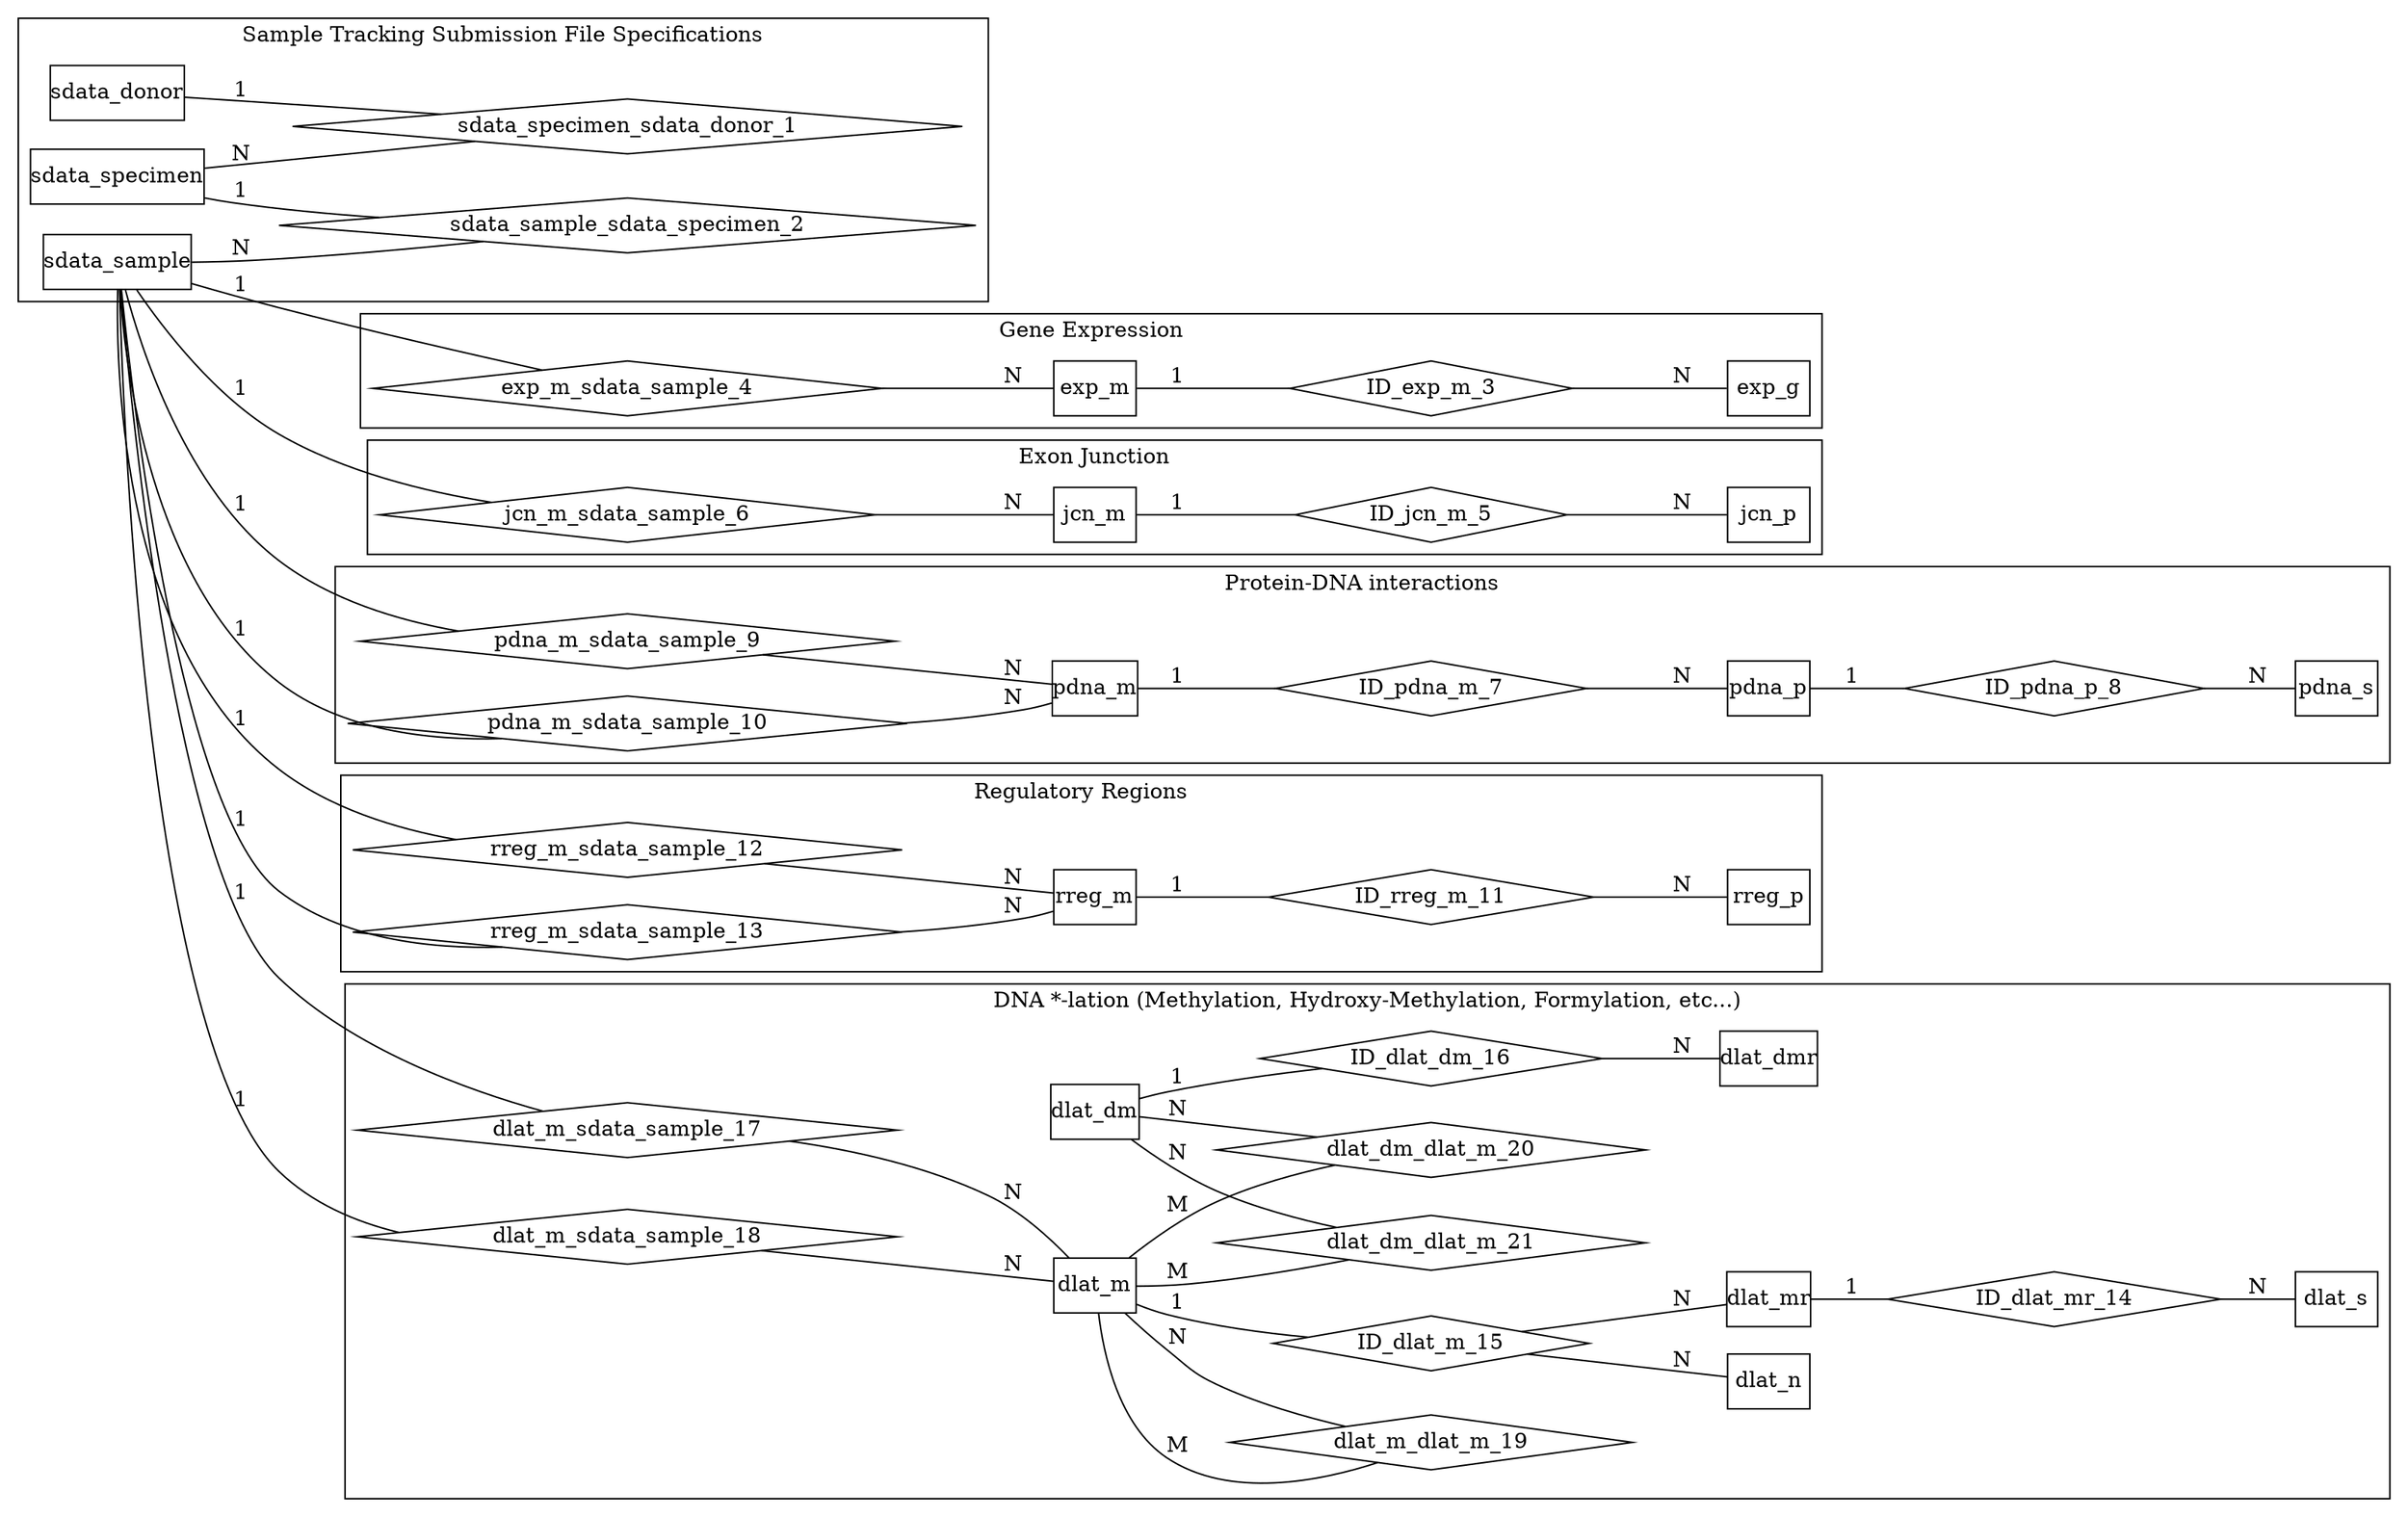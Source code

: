 digraph G {
	rankdir=LR;
	node [shape=box];
	edge [arrowhead=none];
	
	subgraph cluster_sdata {
		label="Sample Tracking Submission File Specifications"
	sdata_donor [texlbl="\graphicspath{{/home/jmfernandez/projects/BLUEPRINT/model/schema+tools/doc-templates/BLUEPRINT/icons/}} \arrayrulecolor{Black} \begin{tabular}{ c l }  \multicolumn{2}{c}{\textbf{\hyperref[tab:sdata_donor]{\Large{}Donor Data File}}} \\ \hline \includegraphics[height=1.6ex]{pk.pdf} & \hyperref[column:sdata.donor.donor_id]{\textbf{donor\-\_\-id}} \\  & \hyperref[column:sdata.donor.donor_sex]{\textbf{\textcolor{gray}{donor\-\_\-sex}}} \\  & \hyperref[column:sdata.donor.donor_region_of_residence]{donor\-\_\-region\-\_\-of\-\_\-residence} \\  & \hyperref[column:sdata.donor.donor_ethnicity]{\textcolor{gray}{donor\-\_\-ethnicity}} \\  & \hyperref[column:sdata.donor.notes]{\textcolor{gray}{notes}} \end{tabular}",style="top color=sdata_donor,rounded corners,drop shadow",margin="0,0"];
	sdata_specimen [texlbl="\graphicspath{{/home/jmfernandez/projects/BLUEPRINT/model/schema+tools/doc-templates/BLUEPRINT/icons/}} \arrayrulecolor{Black} \begin{tabular}{ c l }  \multicolumn{2}{c}{\textbf{\hyperref[tab:sdata_specimen]{\Large{}Specimen Data File}}} \\ \hline \includegraphics[height=1.6ex]{pk.pdf} & \hyperref[column:sdata.specimen.specimen_id]{\textbf{specimen\-\_\-id}} \\  & \hyperref[column:sdata.specimen.specimen_type]{specimen\-\_\-type} \\  & \hyperref[column:sdata.specimen.specimen_type_other]{\textcolor{gray}{specimen\-\_\-type\-\_\-other}} \\  & \hyperref[column:sdata.specimen.specimen_source]{\textcolor{gray}{specimen\-\_\-source}} \\  & \hyperref[column:sdata.specimen.specimen_collection_protocol]{\textcolor{gray}{specimen\-\_\-collection\-\_\-protocol}} \\  & \hyperref[column:sdata.specimen.donor_min_age_at_specimen_acquisition]{donor\-\_\-min\-\_\-age\-\_\-at\-\_\-specimen\-\_\-acquisition} \\  & \hyperref[column:sdata.specimen.donor_max_age_at_specimen_acquisition]{\textbf{\textcolor{gray}{donor\-\_\-max\-\_\-age\-\_\-at\-\_\-specimen\-\_\-acquisition}}} \\  & \hyperref[column:sdata.specimen.donor_health_status]{\textbf{\textcolor{gray}{donor\-\_\-health\-\_\-status}}} \\  & \hyperref[column:sdata.specimen.donor_disease]{\textbf{\textcolor{gray}{donor\-\_\-disease}}} \\  & \hyperref[column:sdata.specimen.specimen_processing]{specimen\-\_\-processing} \\  & \hyperref[column:sdata.specimen.specimen_processing_other]{\textcolor{gray}{specimen\-\_\-processing\-\_\-other}} \\  & \hyperref[column:sdata.specimen.specimen_storage]{specimen\-\_\-storage} \\  & \hyperref[column:sdata.specimen.specimen_storage_other]{\textcolor{gray}{specimen\-\_\-storage\-\_\-other}} \\  & \hyperref[column:sdata.specimen.specimen_biobank]{\textcolor{gray}{specimen\-\_\-biobank}} \\  & \hyperref[column:sdata.specimen.specimen_biobank_id]{\textcolor{gray}{specimen\-\_\-biobank\-\_\-id}} \\  & \hyperref[column:sdata.specimen.specimen_available]{\textcolor{gray}{specimen\-\_\-available}} \\ \hyperref[column:sdata.donor.donor_id]{\includegraphics[height=1.6ex]{fk.pdf}} & \hyperref[column:sdata.specimen.donor_id]{\textit{donor\-\_\-id}} \\  & \hyperref[column:sdata.specimen.notes]{\textcolor{gray}{notes}} \end{tabular}",style="top color=sdata_specimen,rounded corners,drop shadow",margin="0,0"];
	sdata_sample [texlbl="\graphicspath{{/home/jmfernandez/projects/BLUEPRINT/model/schema+tools/doc-templates/BLUEPRINT/icons/}} \arrayrulecolor{Black} \begin{tabular}{ c l }  \multicolumn{2}{c}{\textbf{\hyperref[tab:sdata_sample]{\Large{}Analyzed Sample Data File}}} \\ \hline \includegraphics[height=1.6ex]{pk.pdf} & \hyperref[column:sdata.sample.sample_id]{\textbf{sample\-\_\-id}} \\  & \hyperref[column:sdata.sample.purified_cell_type]{purified\-\_\-cell\-\_\-type} \\  & \hyperref[column:sdata.sample.culture_conditions]{\textcolor{gray}{culture\-\_\-conditions}} \\  & \hyperref[column:sdata.sample.markers]{\textcolor{gray}{markers}} \\  & \hyperref[column:sdata.sample.analyzed_sample_type]{analyzed\-\_\-sample\-\_\-type} \\  & \hyperref[column:sdata.sample.analyzed_sample_type_other]{\textcolor{gray}{analyzed\-\_\-sample\-\_\-type\-\_\-other}} \\  & \hyperref[column:sdata.sample.analyzed_sample_interval]{\textcolor{gray}{analyzed\-\_\-sample\-\_\-interval}} \\ \hyperref[column:sdata.specimen.specimen_id]{\includegraphics[height=1.6ex]{fk.pdf}} & \hyperref[column:sdata.sample.specimen_id]{\textit{specimen\-\_\-id}} \\  & \hyperref[column:sdata.sample.notes]{\textcolor{gray}{notes}} \end{tabular}",style="top color=sdata_sample,rounded corners,drop shadow",margin="0,0"];
		{ rank=same; sdata_donor sdata_specimen sdata_sample }
		
		node [shape=diamond, texlbl="Identifies"];
		
		
		node [shape=diamond];
		
		
		sdata_specimen_sdata_donor_1 [style="top color=sdata_donor,drop shadow",texlbl="Relationship"];
		sdata_donor -> sdata_specimen_sdata_donor_1 [label="1"];
		sdata_specimen_sdata_donor_1 -> sdata_specimen [label="N",style="double distance=2pt"];
		
		sdata_sample_sdata_specimen_2 [style="top color=sdata_specimen,drop shadow",texlbl="Relationship"];
		sdata_specimen -> sdata_sample_sdata_specimen_2 [label="1"];
		sdata_sample_sdata_specimen_2 -> sdata_sample [label="N",style="double distance=2pt"];
	}
	subgraph cluster_exp {
		label="Gene Expression"
	exp_m [texlbl="\graphicspath{{/home/jmfernandez/projects/BLUEPRINT/model/schema+tools/doc-templates/BLUEPRINT/icons/}} \arrayrulecolor{Black} \begin{tabular}{ c l }  \multicolumn{2}{c}{\textbf{\hyperref[tab:exp_m]{\Large{}Expression - Metadata File}}} \\ \hline \includegraphics[height=1.6ex]{pk.pdf} & \hyperref[column:exp.m.analysis_id]{\textbf{analysis\-\_\-id}} \\ \hyperref[column:sdata.sample.sample_id]{\includegraphics[height=1.6ex]{fk.pdf}} & \hyperref[column:exp.m.analyzed_sample_id]{\textit{analyzed\-\_\-sample\-\_\-id}} \\  & \hyperref[column:exp.m.analysis_group_id]{analysis\-\_\-group\-\_\-id} \\  & \hyperref[column:exp.m.data_status]{data\-\_\-status} \\  & \hyperref[column:exp.m.assembly_version]{assembly\-\_\-version} \\  & \hyperref[column:exp.m.program_versions]{\textbf{\textcolor{gray}{program\-\_\-versions}}} \\  & \hyperref[column:exp.m.alignment_algorithm]{alignment\-\_\-algorithm} \\  & \hyperref[column:exp.m.other_analysis_algorithm]{\textcolor{gray}{other\-\_\-analysis\-\_\-algorithm}} \\  & \hyperref[column:exp.m.seq_coverage]{\textcolor{gray}{seq\-\_\-coverage}} \\  & \hyperref[column:exp.m.raw_data_repository]{raw\-\_\-data\-\_\-repository} \\  & \hyperref[column:exp.m.raw_data_accession]{\textcolor{gray}{raw\-\_\-data\-\_\-accession}} \\  & \hyperref[column:exp.m.experimental_group_id]{experimental\-\_\-group\-\_\-id} \\  & \hyperref[column:exp.m.platform]{platform} \\  & \hyperref[column:exp.m.experimental_protocol]{\textcolor{gray}{experimental\-\_\-protocol}} \\  & \hyperref[column:exp.m.notes]{\textcolor{gray}{notes}} \end{tabular}",style="top color=exp_m,rounded corners,drop shadow",margin="0,0"];
	exp_g [texlbl="\graphicspath{{/home/jmfernandez/projects/BLUEPRINT/model/schema+tools/doc-templates/BLUEPRINT/icons/}} \arrayrulecolor{Black} \begin{tabular}{ c l }  \multicolumn{2}{c}{\textbf{\hyperref[tab:exp_g]{\Large{}Expression - Gene File}}} \\ \hline \hyperref[column:exp.m.analysis_id]{\includegraphics[height=1.6ex]{fkpk.pdf}} & \hyperref[column:exp.g.analysis_id]{\textit{\textbf{analysis\-\_\-id}}} \\ \includegraphics[height=1.6ex]{pk.pdf} & \hyperref[column:exp.g.gene_stable_id]{\textbf{gene\-\_\-stable\-\_\-id}} \\  & \hyperref[column:exp.g.chromosome]{chromosome} \\  & \hyperref[column:exp.g.chromosome_start]{chromosome\-\_\-start} \\  & \hyperref[column:exp.g.chromosome_end]{chromosome\-\_\-end} \\  & \hyperref[column:exp.g.chromosome_strand]{\textcolor{gray}{chromosome\-\_\-strand}} \\  & \hyperref[column:exp.g.quality_score]{\textcolor{gray}{quality\-\_\-score}} \\  & \hyperref[column:exp.g.probability]{\textcolor{gray}{probability}} \\  & \hyperref[column:exp.g.normalized_read_count]{normalized\-\_\-read\-\_\-count} \\  & \hyperref[column:exp.g.raw_read_count]{raw\-\_\-read\-\_\-count} \\  & \hyperref[column:exp.g.normalized_expression_level]{\textcolor{gray}{normalized\-\_\-expression\-\_\-level}} \\  & \hyperref[column:exp.g.reference_sample]{\textcolor{gray}{reference\-\_\-sample}} \\  & \hyperref[column:exp.g.is_annotated]{is\-\_\-annotated} \\  & \hyperref[column:exp.g.probeset_id]{\textcolor{gray}{probeset\-\_\-id}} \\  & \hyperref[column:exp.g.validation_status]{validation\-\_\-status} \\  & \hyperref[column:exp.g.validation_platform]{\textcolor{gray}{validation\-\_\-platform}} \\  & \hyperref[column:exp.g.notes]{\textcolor{gray}{notes}} \end{tabular}",style="top color=exp_g,rounded corners,drop shadow,double distance=2pt",margin="0,0"];
		{ rank=same; exp_m }
		
		node [shape=diamond, texlbl="Identifies"];
		
			
		ID_exp_m_3 [style="top color=exp_m,drop shadow,double distance=2pt"];
		exp_m -> ID_exp_m_3  [label="1"];
		ID_exp_m_3 -> exp_g [label="N",style="double distance=2pt"];
		
		node [shape=diamond];
		
		
		exp_m_sdata_sample_4 [style="top color=sdata_sample,drop shadow",texlbl="\parbox{3cm}{\centering Relationship \linebreak \textit{\small(analyzed\-\_\-)}}"];
		sdata_sample -> exp_m_sdata_sample_4 [label="1"];
		exp_m_sdata_sample_4 -> exp_m [label="N",style="double distance=2pt"];
	}
	subgraph cluster_jcn {
		label="Exon Junction"
	jcn_m [texlbl="\graphicspath{{/home/jmfernandez/projects/BLUEPRINT/model/schema+tools/doc-templates/BLUEPRINT/icons/}} \arrayrulecolor{Black} \begin{tabular}{ c l }  \multicolumn{2}{c}{\textbf{\hyperref[tab:jcn_m]{\Large{}Exon Junction - Metadata File}}} \\ \hline \includegraphics[height=1.6ex]{pk.pdf} & \hyperref[column:jcn.m.analysis_id]{\textbf{analysis\-\_\-id}} \\ \hyperref[column:sdata.sample.sample_id]{\includegraphics[height=1.6ex]{fk.pdf}} & \hyperref[column:jcn.m.analyzed_sample_id]{\textit{analyzed\-\_\-sample\-\_\-id}} \\  & \hyperref[column:jcn.m.analysis_group_id]{analysis\-\_\-group\-\_\-id} \\  & \hyperref[column:jcn.m.data_status]{data\-\_\-status} \\  & \hyperref[column:jcn.m.assembly_version]{assembly\-\_\-version} \\  & \hyperref[column:jcn.m.program_versions]{\textbf{\textcolor{gray}{program\-\_\-versions}}} \\  & \hyperref[column:jcn.m.alignment_algorithm]{alignment\-\_\-algorithm} \\  & \hyperref[column:jcn.m.other_analysis_algorithm]{\textcolor{gray}{other\-\_\-analysis\-\_\-algorithm}} \\  & \hyperref[column:jcn.m.seq_coverage]{\textcolor{gray}{seq\-\_\-coverage}} \\  & \hyperref[column:jcn.m.raw_data_repository]{raw\-\_\-data\-\_\-repository} \\  & \hyperref[column:jcn.m.raw_data_accession]{\textcolor{gray}{raw\-\_\-data\-\_\-accession}} \\  & \hyperref[column:jcn.m.experimental_group_id]{experimental\-\_\-group\-\_\-id} \\  & \hyperref[column:jcn.m.platform]{platform} \\  & \hyperref[column:jcn.m.experimental_protocol]{\textcolor{gray}{experimental\-\_\-protocol}} \\  & \hyperref[column:jcn.m.notes]{\textcolor{gray}{notes}} \end{tabular}",style="top color=jcn_m,rounded corners,drop shadow",margin="0,0"];
	jcn_p [texlbl="\graphicspath{{/home/jmfernandez/projects/BLUEPRINT/model/schema+tools/doc-templates/BLUEPRINT/icons/}} \arrayrulecolor{Black} \begin{tabular}{ c l }  \multicolumn{2}{c}{\textbf{\hyperref[tab:jcn_p]{\Large{}Exon Junction - Primary Analysis File}}} \\ \hline \hyperref[column:jcn.m.analysis_id]{\includegraphics[height=1.6ex]{fkpk.pdf}} & \hyperref[column:jcn.p.analysis_id]{\textit{\textbf{analysis\-\_\-id}}} \\ \includegraphics[height=1.6ex]{pk.pdf} & \hyperref[column:jcn.p.junction_id]{\textbf{junction\-\_\-id}} \\  & \hyperref[column:jcn.p.chromosome]{chromosome} \\  & \hyperref[column:jcn.p.chromosome_start]{chromosome\-\_\-start} \\  & \hyperref[column:jcn.p.chromosome_end]{chromosome\-\_\-end} \\  & \hyperref[column:jcn.p.chromosome_strand]{\textcolor{gray}{chromosome\-\_\-strand}} \\  & \hyperref[column:jcn.p.quality_score]{\textcolor{gray}{quality\-\_\-score}} \\  & \hyperref[column:jcn.p.probability]{\textcolor{gray}{probability}} \\  & \hyperref[column:jcn.p.gene1_stable_id]{gene1\-\_\-stable\-\_\-id} \\  & \hyperref[column:jcn.p.gene2_stable_id]{\textcolor{gray}{gene2\-\_\-stable\-\_\-id}} \\  & \hyperref[column:jcn.p.exon1_chromosome]{exon1\-\_\-chromosome} \\  & \hyperref[column:jcn.p.exon1_number_bases]{exon1\-\_\-number\-\_\-bases} \\  & \hyperref[column:jcn.p.exon1_end]{exon1\-\_\-end} \\  & \hyperref[column:jcn.p.exon1_strand]{\textcolor{gray}{exon1\-\_\-strand}} \\  & \hyperref[column:jcn.p.exon2_chromosome]{exon2\-\_\-chromosome} \\  & \hyperref[column:jcn.p.exon2_number_bases]{exon2\-\_\-number\-\_\-bases} \\  & \hyperref[column:jcn.p.exon2_start]{exon2\-\_\-start} \\  & \hyperref[column:jcn.p.exon2_strand]{\textcolor{gray}{exon2\-\_\-strand}} \\  & \hyperref[column:jcn.p.is_fusion_gene]{\textcolor{gray}{is\-\_\-fusion\-\_\-gene}} \\  & \hyperref[column:jcn.p.is_novel_splice_form]{\textcolor{gray}{is\-\_\-novel\-\_\-splice\-\_\-form}} \\  & \hyperref[column:jcn.p.junction_seq]{\textcolor{gray}{junction\-\_\-seq}} \\  & \hyperref[column:jcn.p.junction_type]{\textcolor{gray}{junction\-\_\-type}} \\  & \hyperref[column:jcn.p.junction_read_count]{junction\-\_\-read\-\_\-count} \\  & \hyperref[column:jcn.p.validation_status]{validation\-\_\-status} \\  & \hyperref[column:jcn.p.validation_platform]{\textcolor{gray}{validation\-\_\-platform}} \\  & \hyperref[column:jcn.p.notes]{\textcolor{gray}{notes}} \end{tabular}",style="top color=jcn_p,rounded corners,drop shadow,double distance=2pt",margin="0,0"];
		{ rank=same; jcn_m }
		
		node [shape=diamond, texlbl="Identifies"];
		
			
		ID_jcn_m_5 [style="top color=jcn_m,drop shadow,double distance=2pt"];
		jcn_m -> ID_jcn_m_5  [label="1"];
		ID_jcn_m_5 -> jcn_p [label="N",style="double distance=2pt"];
		
		node [shape=diamond];
		
		
		jcn_m_sdata_sample_6 [style="top color=sdata_sample,drop shadow",texlbl="\parbox{3cm}{\centering Relationship \linebreak \textit{\small(analyzed\-\_\-)}}"];
		sdata_sample -> jcn_m_sdata_sample_6 [label="1"];
		jcn_m_sdata_sample_6 -> jcn_m [label="N",style="double distance=2pt"];
	}
	subgraph cluster_pdna {
		label="Protein-DNA interactions"
	pdna_m [texlbl="\graphicspath{{/home/jmfernandez/projects/BLUEPRINT/model/schema+tools/doc-templates/BLUEPRINT/icons/}} \arrayrulecolor{Black} \begin{tabular}{ c l }  \multicolumn{2}{c}{\textbf{\hyperref[tab:pdna_m]{\Large{}Protein-DNA interactions - Metadata File}}} \\ \hline \includegraphics[height=1.6ex]{pk.pdf} & \hyperref[column:pdna.m.analysis_id]{\textbf{analysis\-\_\-id}} \\ \hyperref[column:sdata.sample.sample_id]{\includegraphics[height=1.6ex]{fk.pdf}} & \hyperref[column:pdna.m.analyzed_sample_id]{\textit{analyzed\-\_\-sample\-\_\-id}} \\ \hyperref[column:sdata.sample.sample_id]{\includegraphics[height=1.6ex]{fk.pdf}} & \hyperref[column:pdna.m.control_sample_id]{\textit{\textbf{\textcolor{gray}{control\-\_\-sample\-\_\-id}}}} \\  & \hyperref[column:pdna.m.analysis_group_id]{analysis\-\_\-group\-\_\-id} \\  & \hyperref[column:pdna.m.data_status]{data\-\_\-status} \\  & \hyperref[column:pdna.m.assembly_version]{assembly\-\_\-version} \\  & \hyperref[column:pdna.m.program_versions]{\textbf{\textcolor{gray}{program\-\_\-versions}}} \\  & \hyperref[column:pdna.m.alignment_algorithm]{alignment\-\_\-algorithm} \\  & \hyperref[column:pdna.m.other_analysis_algorithm]{\textcolor{gray}{other\-\_\-analysis\-\_\-algorithm}} \\  & \hyperref[column:pdna.m.seq_coverage]{\textcolor{gray}{seq\-\_\-coverage}} \\  & \hyperref[column:pdna.m.raw_data_repository]{raw\-\_\-data\-\_\-repository} \\  & \hyperref[column:pdna.m.raw_data_accession]{\textcolor{gray}{raw\-\_\-data\-\_\-accession}} \\  & \hyperref[column:pdna.m.experimental_group_id]{experimental\-\_\-group\-\_\-id} \\  & \hyperref[column:pdna.m.platform]{platform} \\  & \hyperref[column:pdna.m.experimental_protocol]{\textcolor{gray}{experimental\-\_\-protocol}} \\  & \hyperref[column:pdna.m.NSC]{\textcolor{gray}{NSC}} \\  & \hyperref[column:pdna.m.RSC]{\textcolor{gray}{RSC}} \\  & \hyperref[column:pdna.m.notes]{\textcolor{gray}{notes}} \end{tabular}",style="top color=pdna_m,rounded corners,drop shadow",margin="0,0"];
	pdna_p [texlbl="\graphicspath{{/home/jmfernandez/projects/BLUEPRINT/model/schema+tools/doc-templates/BLUEPRINT/icons/}} \arrayrulecolor{Black} \begin{tabular}{ c l }  \multicolumn{2}{c}{\textbf{\hyperref[tab:pdna_p]{\Large{}Protein-DNA interactions - Primary Analysis File}}} \\ \hline \hyperref[column:pdna.m.analysis_id]{\includegraphics[height=1.6ex]{fkpk.pdf}} & \hyperref[column:pdna.p.analysis_id]{\textit{\textbf{analysis\-\_\-id}}} \\ \includegraphics[height=1.6ex]{pk.pdf} & \hyperref[column:pdna.p.protein_dna_interaction_id]{\textbf{protein\-\_\-dna\-\_\-interaction\-\_\-id}} \\  & \hyperref[column:pdna.p.chromosome]{chromosome} \\  & \hyperref[column:pdna.p.chromosome_start]{chromosome\-\_\-start} \\  & \hyperref[column:pdna.p.chromosome_end]{chromosome\-\_\-end} \\  & \hyperref[column:pdna.p.rank]{\textcolor{gray}{rank}} \\  & \hyperref[column:pdna.p.protein_stable_id]{protein\-\_\-stable\-\_\-id} \\  & \hyperref[column:pdna.p.log10_pvalue]{log10\-\_\-pvalue} \\  & \hyperref[column:pdna.p.log10_qvalue]{\textbf{\textcolor{gray}{log10\-\_\-qvalue}}} \\  & \hyperref[column:pdna.p.idr]{\textbf{\textcolor{gray}{idr}}} \\  & \hyperref[column:pdna.p.validation_status]{validation\-\_\-status} \\  & \hyperref[column:pdna.p.validation_platform]{\textcolor{gray}{validation\-\_\-platform}} \\  & \hyperref[column:pdna.p.notes]{\textcolor{gray}{notes}} \end{tabular}",style="top color=pdna_p,rounded corners,drop shadow,double distance=2pt",margin="0,0"];
	pdna_s [texlbl="\graphicspath{{/home/jmfernandez/projects/BLUEPRINT/model/schema+tools/doc-templates/BLUEPRINT/icons/}} \arrayrulecolor{Black} \begin{tabular}{ c l }  \multicolumn{2}{c}{\textbf{\hyperref[tab:pdna_s]{\Large{}Protein-DNA interactions - Secondary Analysis File}}} \\ \hline \hyperref[column:pdna.p.analysis_id]{\includegraphics[height=1.6ex]{fk.pdf}} & \hyperref[column:pdna.s.analysis_id]{\textit{analysis\-\_\-id}} \\  & \hyperref[column:pdna.s.ensembl_version]{ensembl\-\_\-version} \\  & \hyperref[column:pdna.s.gene_affected]{gene\-\_\-affected} \\  & \hyperref[column:pdna.s.transcript_affected]{\textcolor{gray}{transcript\-\_\-affected}} \\ \hyperref[column:pdna.p.protein_dna_interaction_id]{\includegraphics[height=1.6ex]{fk.pdf}} & \hyperref[column:pdna.s.protein_dna_interaction_id]{\textit{protein\-\_\-dna\-\_\-interaction\-\_\-id}} \\  & \hyperref[column:pdna.s.notes]{\textcolor{gray}{notes}} \end{tabular}",style="top color=pdna_s,rounded corners,drop shadow,double distance=2pt",margin="0,0"];
		{ rank=same; pdna_m }
		
		node [shape=diamond, texlbl="Identifies"];
		
			
		ID_pdna_m_7 [style="top color=pdna_m,drop shadow,double distance=2pt"];
		pdna_m -> ID_pdna_m_7  [label="1"];
		ID_pdna_m_7 -> pdna_p [label="N",style="double distance=2pt"];
			
		ID_pdna_p_8 [style="top color=pdna_p,drop shadow,double distance=2pt"];
		pdna_p -> ID_pdna_p_8  [label="1"];
		ID_pdna_p_8 -> pdna_s [label="N",style="double distance=2pt"];
		
		node [shape=diamond];
		
		
		pdna_m_sdata_sample_9 [style="top color=sdata_sample,drop shadow",texlbl="\parbox{3cm}{\centering Relationship \linebreak \textit{\small(analyzed\-\_\-)}}"];
		sdata_sample -> pdna_m_sdata_sample_9 [label="1"];
		pdna_m_sdata_sample_9 -> pdna_m [label="N",style="double distance=2pt"];
		
		pdna_m_sdata_sample_10 [style="top color=sdata_sample,drop shadow",texlbl="\parbox{3cm}{\centering Relationship \linebreak \textit{\small(control\-\_\-)}}"];
		sdata_sample -> pdna_m_sdata_sample_10 [label="1"];
		pdna_m_sdata_sample_10 -> pdna_m [label="N",style=""];
	}
	subgraph cluster_rreg {
		label="Regulatory Regions"
	rreg_m [texlbl="\graphicspath{{/home/jmfernandez/projects/BLUEPRINT/model/schema+tools/doc-templates/BLUEPRINT/icons/}} \arrayrulecolor{Black} \begin{tabular}{ c l }  \multicolumn{2}{c}{\textbf{\hyperref[tab:rreg_m]{\Large{}Regulatory regions - Metadata File}}} \\ \hline \includegraphics[height=1.6ex]{pk.pdf} & \hyperref[column:rreg.m.analysis_id]{\textbf{analysis\-\_\-id}} \\ \hyperref[column:sdata.sample.sample_id]{\includegraphics[height=1.6ex]{fk.pdf}} & \hyperref[column:rreg.m.analyzed_sample_id]{\textit{analyzed\-\_\-sample\-\_\-id}} \\ \hyperref[column:sdata.sample.sample_id]{\includegraphics[height=1.6ex]{fk.pdf}} & \hyperref[column:rreg.m.control_sample_id]{\textit{\textbf{\textcolor{gray}{control\-\_\-sample\-\_\-id}}}} \\  & \hyperref[column:rreg.m.analysis_group_id]{analysis\-\_\-group\-\_\-id} \\  & \hyperref[column:rreg.m.data_status]{data\-\_\-status} \\  & \hyperref[column:rreg.m.assembly_version]{assembly\-\_\-version} \\  & \hyperref[column:rreg.m.program_versions]{\textbf{\textcolor{gray}{program\-\_\-versions}}} \\  & \hyperref[column:rreg.m.alignment_algorithm]{alignment\-\_\-algorithm} \\  & \hyperref[column:rreg.m.other_analysis_algorithm]{\textcolor{gray}{other\-\_\-analysis\-\_\-algorithm}} \\  & \hyperref[column:rreg.m.seq_coverage]{\textcolor{gray}{seq\-\_\-coverage}} \\  & \hyperref[column:rreg.m.raw_data_repository]{raw\-\_\-data\-\_\-repository} \\  & \hyperref[column:rreg.m.raw_data_accession]{\textcolor{gray}{raw\-\_\-data\-\_\-accession}} \\  & \hyperref[column:rreg.m.experimental_group_id]{experimental\-\_\-group\-\_\-id} \\  & \hyperref[column:rreg.m.platform]{platform} \\  & \hyperref[column:rreg.m.experimental_protocol]{\textcolor{gray}{experimental\-\_\-protocol}} \\  & \hyperref[column:rreg.m.notes]{\textcolor{gray}{notes}} \end{tabular}",style="top color=rreg_m,rounded corners,drop shadow",margin="0,0"];
	rreg_p [texlbl="\graphicspath{{/home/jmfernandez/projects/BLUEPRINT/model/schema+tools/doc-templates/BLUEPRINT/icons/}} \arrayrulecolor{Black} \begin{tabular}{ c l }  \multicolumn{2}{c}{\textbf{\hyperref[tab:rreg_p]{\Large{}Regulatory regions - Primary Analysis File}}} \\ \hline \hyperref[column:rreg.m.analysis_id]{\includegraphics[height=1.6ex]{fkpk.pdf}} & \hyperref[column:rreg.p.analysis_id]{\textit{\textbf{analysis\-\_\-id}}} \\ \includegraphics[height=1.6ex]{pk.pdf} & \hyperref[column:rreg.p.regulatory_region_id]{\textbf{regulatory\-\_\-region\-\_\-id}} \\  & \hyperref[column:rreg.p.chromosome]{chromosome} \\  & \hyperref[column:rreg.p.chromosome_start]{chromosome\-\_\-start} \\  & \hyperref[column:rreg.p.chromosome_end]{chromosome\-\_\-end} \\  & \hyperref[column:rreg.p.z_score]{z\-\_\-score} \\  & \hyperref[column:rreg.p.validation_status]{validation\-\_\-status} \\  & \hyperref[column:rreg.p.validation_platform]{\textcolor{gray}{validation\-\_\-platform}} \\  & \hyperref[column:rreg.p.notes]{\textcolor{gray}{notes}} \end{tabular}",style="top color=rreg_p,rounded corners,drop shadow,double distance=2pt",margin="0,0"];
		{ rank=same; rreg_m }
		
		node [shape=diamond, texlbl="Identifies"];
		
			
		ID_rreg_m_11 [style="top color=rreg_m,drop shadow,double distance=2pt"];
		rreg_m -> ID_rreg_m_11  [label="1"];
		ID_rreg_m_11 -> rreg_p [label="N",style="double distance=2pt"];
		
		node [shape=diamond];
		
		
		rreg_m_sdata_sample_12 [style="top color=sdata_sample,drop shadow",texlbl="\parbox{3cm}{\centering Relationship \linebreak \textit{\small(analyzed\-\_\-)}}"];
		sdata_sample -> rreg_m_sdata_sample_12 [label="1"];
		rreg_m_sdata_sample_12 -> rreg_m [label="N",style="double distance=2pt"];
		
		rreg_m_sdata_sample_13 [style="top color=sdata_sample,drop shadow",texlbl="\parbox{3cm}{\centering Relationship \linebreak \textit{\small(control\-\_\-)}}"];
		sdata_sample -> rreg_m_sdata_sample_13 [label="1"];
		rreg_m_sdata_sample_13 -> rreg_m [label="N",style=""];
	}
	subgraph cluster_dlat {
		label="DNA *-lation (Methylation, Hydroxy-Methylation, Formylation, etc...)"
	dlat_m [texlbl="\graphicspath{{/home/jmfernandez/projects/BLUEPRINT/model/schema+tools/doc-templates/BLUEPRINT/icons/}} \arrayrulecolor{Black} \begin{tabular}{ c l }  \multicolumn{2}{c}{\textbf{\hyperref[tab:dlat_m]{\Large{}DNA *-lation - Metadata File}}} \\ \hline \includegraphics[height=1.6ex]{pk.pdf} & \hyperref[column:dlat.m.analysis_id]{\textbf{analysis\-\_\-id}} \\ \hyperref[column:sdata.sample.sample_id]{\includegraphics[height=1.6ex]{fk.pdf}} & \hyperref[column:dlat.m.analyzed_sample_id]{\textit{analyzed\-\_\-sample\-\_\-id}} \\ \hyperref[column:sdata.sample.sample_id]{\includegraphics[height=1.6ex]{fk.pdf}} & \hyperref[column:dlat.m.control_sample_id]{\textit{\textbf{\textcolor{gray}{control\-\_\-sample\-\_\-id}}}} \\ \hyperref[column:dlat.m.analysis_id]{\includegraphics[height=1.6ex]{fk.pdf}} & \hyperref[column:dlat.m.base_analysis_id]{\textit{\textbf{\textcolor{gray}{base\-\_\-analysis\-\_\-id}}}} \\  & \hyperref[column:dlat.m.analysis_group_id]{analysis\-\_\-group\-\_\-id} \\  & \hyperref[column:dlat.m.data_status]{data\-\_\-status} \\  & \hyperref[column:dlat.m.assembly_version]{assembly\-\_\-version} \\  & \hyperref[column:dlat.m.program_versions]{\textbf{\textcolor{gray}{program\-\_\-versions}}} \\  & \hyperref[column:dlat.m.alignment_algorithm]{alignment\-\_\-algorithm} \\  & \hyperref[column:dlat.m.other_analysis_algorithm]{\textcolor{gray}{other\-\_\-analysis\-\_\-algorithm}} \\  & \hyperref[column:dlat.m.seq_coverage]{\textcolor{gray}{seq\-\_\-coverage}} \\  & \hyperref[column:dlat.m.raw_data_repository]{raw\-\_\-data\-\_\-repository} \\  & \hyperref[column:dlat.m.raw_data_accession]{\textcolor{gray}{raw\-\_\-data\-\_\-accession}} \\  & \hyperref[column:dlat.m.experimental_group_id]{experimental\-\_\-group\-\_\-id} \\  & \hyperref[column:dlat.m.platform]{platform} \\  & \hyperref[column:dlat.m.experimental_protocol]{\textcolor{gray}{experimental\-\_\-protocol}} \\  & \hyperref[column:dlat.m.methylation_calling_algorithm]{\textcolor{gray}{methylation\-\_\-calling\-\_\-algorithm}} \\  & \hyperref[column:dlat.m.mr_type]{mr\-\_\-type} \\  & \hyperref[column:dlat.m.notes]{\textcolor{gray}{notes}} \end{tabular}",style="top color=dlat_m,rounded corners,drop shadow",margin="0,0"];
	dlat_n [texlbl="\graphicspath{{/home/jmfernandez/projects/BLUEPRINT/model/schema+tools/doc-templates/BLUEPRINT/icons/}} \arrayrulecolor{Black} \begin{tabular}{ c l }  \multicolumn{2}{c}{\textbf{\hyperref[tab:dlat_n]{\Large{}DNA *-lation - Single Nucleotide File}}} \\ \hline \hyperref[column:dlat.m.analysis_id]{\includegraphics[height=1.6ex]{fkpk.pdf}} & \hyperref[column:dlat.n.analysis_id]{\textit{\textbf{analysis\-\_\-id}}} \\ \includegraphics[height=1.6ex]{pk.pdf} & \hyperref[column:dlat.n.d_lated_fragment_id]{\textbf{d\-\_\-lated\-\_\-fragment\-\_\-id}} \\  & \hyperref[column:dlat.n.d_lation_type]{d\-\_\-lation\-\_\-type} \\  & \hyperref[column:dlat.n.chromosome]{chromosome} \\  & \hyperref[column:dlat.n.chromosome_start]{chromosome\-\_\-start} \\  & \hyperref[column:dlat.n.chromosome_strand]{\textcolor{gray}{chromosome\-\_\-strand}} \\  & \hyperref[column:dlat.n.total_reads]{total\-\_\-reads} \\  & \hyperref[column:dlat.n.c_total_reads]{c\-\_\-total\-\_\-reads} \\  & \hyperref[column:dlat.n.d_lated_reads]{d\-\_\-lated\-\_\-reads} \\  & \hyperref[column:dlat.n.quality_score]{\textcolor{gray}{quality\-\_\-score}} \\  & \hyperref[column:dlat.n.probability]{\textcolor{gray}{probability}} \\  & \hyperref[column:dlat.n.methylation]{methylation} \\  & \hyperref[column:dlat.n.validation_status]{validation\-\_\-status} \\  & \hyperref[column:dlat.n.validation_platform]{\textcolor{gray}{validation\-\_\-platform}} \\  & \hyperref[column:dlat.n.notes]{\textcolor{gray}{notes}} \end{tabular}",style="top color=dlat_n,rounded corners,drop shadow,double distance=2pt",margin="0,0"];
	dlat_mr [texlbl="\graphicspath{{/home/jmfernandez/projects/BLUEPRINT/model/schema+tools/doc-templates/BLUEPRINT/icons/}} \arrayrulecolor{Black} \begin{tabular}{ c l }  \multicolumn{2}{c}{\textbf{\hyperref[tab:dlat_mr]{\Large{}DNA *-lation - Methylated Region (CpGs, HMR) File}}} \\ \hline \hyperref[column:dlat.m.analysis_id]{\includegraphics[height=1.6ex]{fkpk.pdf}} & \hyperref[column:dlat.mr.analysis_id]{\textit{\textbf{analysis\-\_\-id}}} \\ \includegraphics[height=1.6ex]{pk.pdf} & \hyperref[column:dlat.mr.d_lated_fragment_id]{\textbf{d\-\_\-lated\-\_\-fragment\-\_\-id}} \\  & \hyperref[column:dlat.mr.chromosome]{chromosome} \\  & \hyperref[column:dlat.mr.chromosome_start]{chromosome\-\_\-start} \\  & \hyperref[column:dlat.mr.chromosome_end]{chromosome\-\_\-end} \\  & \hyperref[column:dlat.mr.total_reads]{total\-\_\-reads} \\  & \hyperref[column:dlat.mr.c_total_reads]{c\-\_\-total\-\_\-reads} \\  & \hyperref[column:dlat.mr.d_lated_reads]{d\-\_\-lated\-\_\-reads} \\  & \hyperref[column:dlat.mr.quality_score]{\textcolor{gray}{quality\-\_\-score}} \\  & \hyperref[column:dlat.mr.probability]{\textcolor{gray}{probability}} \\  & \hyperref[column:dlat.mr.beta_value]{\textcolor{gray}{beta\-\_\-value}} \\  & \hyperref[column:dlat.mr.validation_status]{validation\-\_\-status} \\  & \hyperref[column:dlat.mr.validation_platform]{\textcolor{gray}{validation\-\_\-platform}} \\  & \hyperref[column:dlat.mr.notes]{\textcolor{gray}{notes}} \end{tabular}",style="top color=dlat_mr,rounded corners,drop shadow,double distance=2pt",margin="0,0"];
	dlat_s [texlbl="\graphicspath{{/home/jmfernandez/projects/BLUEPRINT/model/schema+tools/doc-templates/BLUEPRINT/icons/}} \arrayrulecolor{Black} \begin{tabular}{ c l }  \multicolumn{2}{c}{\textbf{\hyperref[tab:dlat_s]{\Large{}DNA *-lation - Annotation File}}} \\ \hline \hyperref[column:dlat.mr.analysis_id]{\includegraphics[height=1.6ex]{fk.pdf}} & \hyperref[column:dlat.s.analysis_id]{\textit{analysis\-\_\-id}} \\  & \hyperref[column:dlat.s.ensembl_version]{ensembl\-\_\-version} \\  & \hyperref[column:dlat.s.gene_affected]{gene\-\_\-affected} \\ \hyperref[column:dlat.mr.d_lated_fragment_id]{\includegraphics[height=1.6ex]{fk.pdf}} & \hyperref[column:dlat.s.d_lated_fragment_id]{\textit{d\-\_\-lated\-\_\-fragment\-\_\-id}} \\  & \hyperref[column:dlat.s.notes]{\textcolor{gray}{notes}} \end{tabular}",style="top color=dlat_s,rounded corners,drop shadow,double distance=2pt",margin="0,0"];
	dlat_dm [texlbl="\graphicspath{{/home/jmfernandez/projects/BLUEPRINT/model/schema+tools/doc-templates/BLUEPRINT/icons/}} \arrayrulecolor{Black} \begin{tabular}{ c l }  \multicolumn{2}{c}{\textbf{\hyperref[tab:dlat_dm]{\Large{}DNA differential *-lation - Metadata File}}} \\ \hline \includegraphics[height=1.6ex]{pk.pdf} & \hyperref[column:dlat.dm.analysis_id]{\textbf{analysis\-\_\-id}} \\ \hyperref[column:dlat.m.analysis_id]{\includegraphics[height=1.6ex]{fk.pdf}} & \hyperref[column:dlat.dm.part_a_analysis_id]{\textit{part\-\_\-a\-\_\-analysis\-\_\-id}} \\ \hyperref[column:dlat.m.analysis_id]{\includegraphics[height=1.6ex]{fk.pdf}} & \hyperref[column:dlat.dm.part_b_analysis_id]{\textit{part\-\_\-b\-\_\-analysis\-\_\-id}} \\  & \hyperref[column:dlat.dm.analysis_group_id]{analysis\-\_\-group\-\_\-id} \\  & \hyperref[column:dlat.dm.data_status]{data\-\_\-status} \\  & \hyperref[column:dlat.dm.assembly_version]{assembly\-\_\-version} \\  & \hyperref[column:dlat.dm.program_versions]{\textbf{\textcolor{gray}{program\-\_\-versions}}} \\  & \hyperref[column:dlat.dm.alignment_algorithm]{alignment\-\_\-algorithm} \\  & \hyperref[column:dlat.dm.other_analysis_algorithm]{\textcolor{gray}{other\-\_\-analysis\-\_\-algorithm}} \\  & \hyperref[column:dlat.dm.seq_coverage]{\textcolor{gray}{seq\-\_\-coverage}} \\  & \hyperref[column:dlat.dm.raw_data_repository]{raw\-\_\-data\-\_\-repository} \\  & \hyperref[column:dlat.dm.raw_data_accession]{\textcolor{gray}{raw\-\_\-data\-\_\-accession}} \\  & \hyperref[column:dlat.dm.notes]{\textcolor{gray}{notes}} \end{tabular}",style="top color=dlat_dm,rounded corners,drop shadow",margin="0,0"];
	dlat_dmr [texlbl="\graphicspath{{/home/jmfernandez/projects/BLUEPRINT/model/schema+tools/doc-templates/BLUEPRINT/icons/}} \arrayrulecolor{Black} \begin{tabular}{ c l }  \multicolumn{2}{c}{\textbf{\hyperref[tab:dlat_dmr]{\Large{}DNA *-lation - Differentially Methylated Region (DMR) File}}} \\ \hline \hyperref[column:dlat.dm.analysis_id]{\includegraphics[height=1.6ex]{fkpk.pdf}} & \hyperref[column:dlat.dmr.analysis_id]{\textit{\textbf{analysis\-\_\-id}}} \\ \includegraphics[height=1.6ex]{pk.pdf} & \hyperref[column:dlat.dmr.d_lated_fragment_id]{\textbf{d\-\_\-lated\-\_\-fragment\-\_\-id}} \\  & \hyperref[column:dlat.dmr.chromosome]{chromosome} \\  & \hyperref[column:dlat.dmr.chromosome_start]{chromosome\-\_\-start} \\  & \hyperref[column:dlat.dmr.chromosome_end]{chromosome\-\_\-end} \\  & \hyperref[column:dlat.dmr.rank]{\textcolor{gray}{rank}} \\  & \hyperref[column:dlat.dmr.n_cpgs]{n\-\_\-cpgs} \\  & \hyperref[column:dlat.dmr.n_sig_cpgs]{n\-\_\-sig\-\_\-cpgs} \\  & \hyperref[column:dlat.dmr.hyper_role]{hyper\-\_\-role} \\  & \hyperref[column:dlat.dmr.abs_avg_diff]{abs\-\_\-avg\-\_\-diff} \\  & \hyperref[column:dlat.dmr.rel_avg_diff]{rel\-\_\-avg\-\_\-diff} \\  & \hyperref[column:dlat.dmr.cpg_start]{cpg\-\_\-start} \\  & \hyperref[column:dlat.dmr.validation_status]{validation\-\_\-status} \\  & \hyperref[column:dlat.dmr.validation_platform]{\textcolor{gray}{validation\-\_\-platform}} \\  & \hyperref[column:dlat.dmr.notes]{\textcolor{gray}{notes}} \end{tabular}",style="top color=dlat_dmr,rounded corners,drop shadow,double distance=2pt",margin="0,0"];
		{ rank=same; dlat_m dlat_dm }
		
		node [shape=diamond, texlbl="Identifies"];
		
			
		ID_dlat_mr_14 [style="top color=dlat_mr,drop shadow,double distance=2pt"];
		dlat_mr -> ID_dlat_mr_14  [label="1"];
		ID_dlat_mr_14 -> dlat_s [label="N",style="double distance=2pt"];
			
		ID_dlat_m_15 [style="top color=dlat_m,drop shadow,double distance=2pt"];
		dlat_m -> ID_dlat_m_15  [label="1"];
		ID_dlat_m_15 -> dlat_mr [label="N",style="double distance=2pt"];
		ID_dlat_m_15 -> dlat_n [label="N",style="double distance=2pt"];
			
		ID_dlat_dm_16 [style="top color=dlat_dm,drop shadow,double distance=2pt"];
		dlat_dm -> ID_dlat_dm_16  [label="1"];
		ID_dlat_dm_16 -> dlat_dmr [label="N",style="double distance=2pt"];
		
		node [shape=diamond];
		
		
		dlat_m_sdata_sample_17 [style="top color=sdata_sample,drop shadow",texlbl="\parbox{3cm}{\centering Relationship \linebreak \textit{\small(analyzed\-\_\-)}}"];
		sdata_sample -> dlat_m_sdata_sample_17 [label="1"];
		dlat_m_sdata_sample_17 -> dlat_m [label="N",style="double distance=2pt"];
		
		dlat_m_sdata_sample_18 [style="top color=sdata_sample,drop shadow",texlbl="\parbox{3cm}{\centering Relationship \linebreak \textit{\small(control\-\_\-)}}"];
		sdata_sample -> dlat_m_sdata_sample_18 [label="1"];
		dlat_m_sdata_sample_18 -> dlat_m [label="N",style=""];
		
		dlat_m_dlat_m_19 [style="top color=dlat_m,drop shadow",texlbl="\parbox{3cm}{\centering Relationship \linebreak \textit{\small(base\-\_\-)}}"];
		dlat_m -> dlat_m_dlat_m_19 [label="M"];
		dlat_m_dlat_m_19 -> dlat_m [label="N",style=""];
		
		dlat_dm_dlat_m_20 [style="top color=dlat_m,drop shadow",texlbl="\parbox{3cm}{\centering Relationship \linebreak \textit{\small(part\-\_\-a\-\_\-)}}"];
		dlat_m -> dlat_dm_dlat_m_20 [label="M"];
		dlat_dm_dlat_m_20 -> dlat_dm [label="N",style="double distance=2pt"];
		
		dlat_dm_dlat_m_21 [style="top color=dlat_m,drop shadow",texlbl="\parbox{3cm}{\centering Relationship \linebreak \textit{\small(part\-\_\-b\-\_\-)}}"];
		dlat_m -> dlat_dm_dlat_m_21 [label="M"];
		dlat_dm_dlat_m_21 -> dlat_dm [label="N",style="double distance=2pt"];
	}
}
